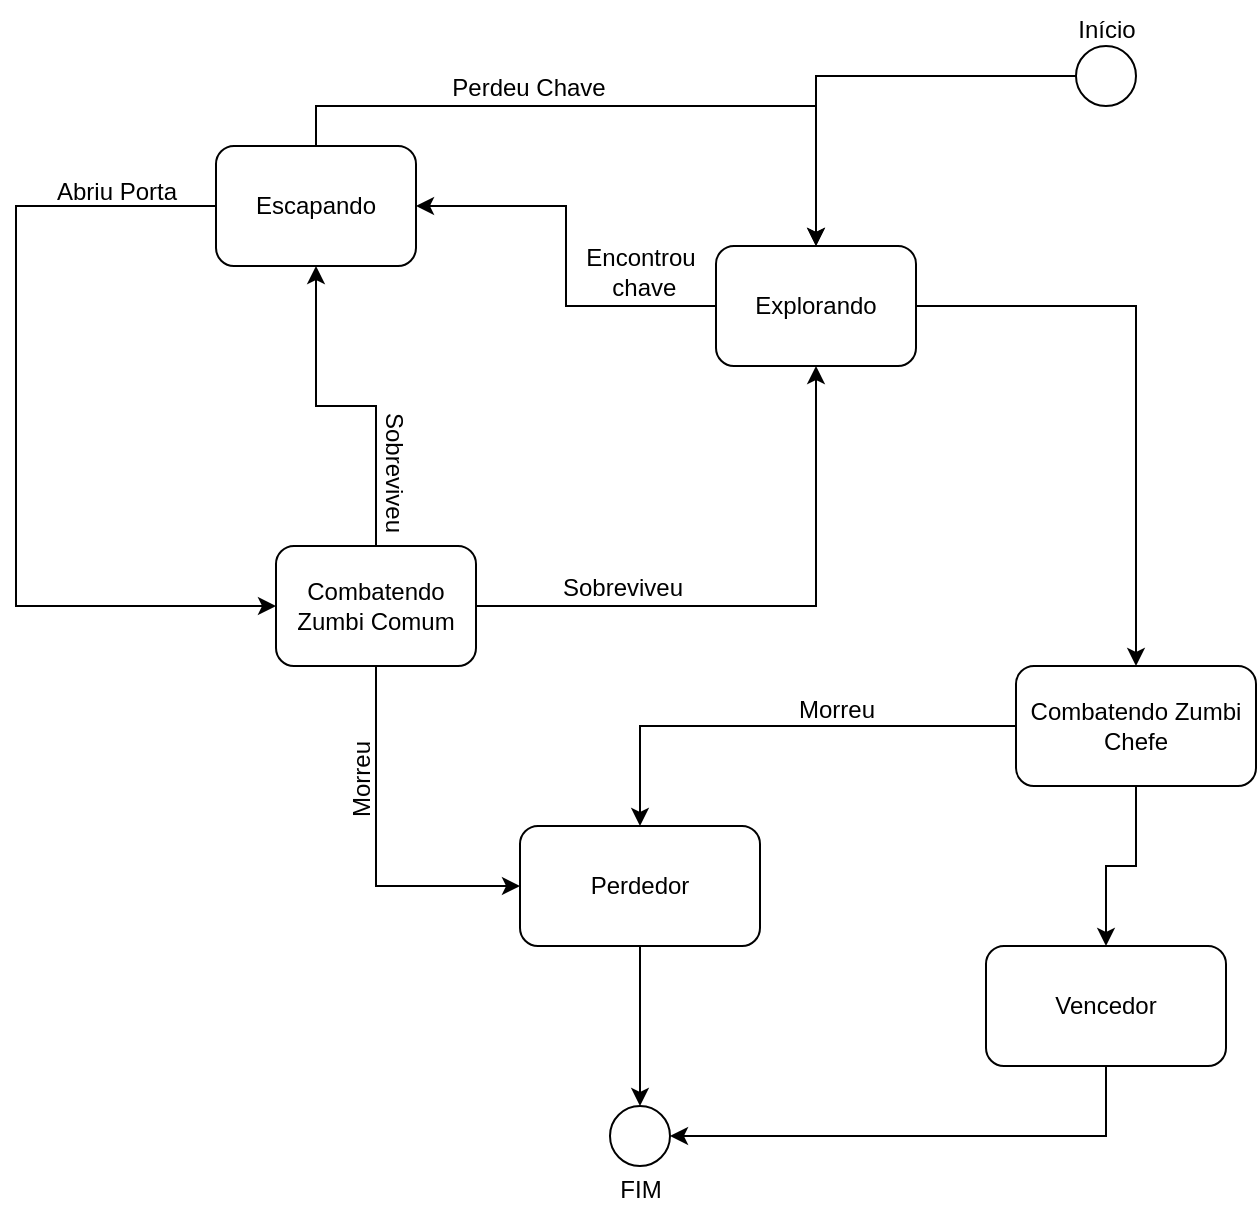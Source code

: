 <mxfile version="24.7.17">
  <diagram name="Página-1" id="bMI4jtAkT5dC3N_CAAhY">
    <mxGraphModel dx="1393" dy="796" grid="1" gridSize="10" guides="1" tooltips="1" connect="1" arrows="1" fold="1" page="1" pageScale="1" pageWidth="827" pageHeight="1169" math="0" shadow="0">
      <root>
        <mxCell id="0" />
        <mxCell id="1" parent="0" />
        <mxCell id="RYVE8uC6s4IPXntMMdWy-4" style="edgeStyle=orthogonalEdgeStyle;rounded=0;orthogonalLoop=1;jettySize=auto;html=1;entryX=0.5;entryY=0;entryDx=0;entryDy=0;" edge="1" parent="1" source="RYVE8uC6s4IPXntMMdWy-2" target="RYVE8uC6s4IPXntMMdWy-3">
          <mxGeometry relative="1" as="geometry" />
        </mxCell>
        <mxCell id="RYVE8uC6s4IPXntMMdWy-2" value="" style="ellipse;whiteSpace=wrap;html=1;aspect=fixed;" vertex="1" parent="1">
          <mxGeometry x="660" y="30" width="30" height="30" as="geometry" />
        </mxCell>
        <mxCell id="RYVE8uC6s4IPXntMMdWy-19" style="edgeStyle=orthogonalEdgeStyle;rounded=0;orthogonalLoop=1;jettySize=auto;html=1;entryX=1;entryY=0.5;entryDx=0;entryDy=0;" edge="1" parent="1" source="RYVE8uC6s4IPXntMMdWy-3" target="RYVE8uC6s4IPXntMMdWy-6">
          <mxGeometry relative="1" as="geometry" />
        </mxCell>
        <mxCell id="RYVE8uC6s4IPXntMMdWy-36" style="edgeStyle=orthogonalEdgeStyle;rounded=0;orthogonalLoop=1;jettySize=auto;html=1;entryX=0.5;entryY=0;entryDx=0;entryDy=0;" edge="1" parent="1" source="RYVE8uC6s4IPXntMMdWy-3" target="RYVE8uC6s4IPXntMMdWy-35">
          <mxGeometry relative="1" as="geometry" />
        </mxCell>
        <mxCell id="RYVE8uC6s4IPXntMMdWy-3" value="Explorando" style="rounded=1;whiteSpace=wrap;html=1;" vertex="1" parent="1">
          <mxGeometry x="480" y="130" width="100" height="60" as="geometry" />
        </mxCell>
        <mxCell id="RYVE8uC6s4IPXntMMdWy-5" value="Encontrou&lt;div&gt;&amp;nbsp;chave&lt;/div&gt;" style="text;html=1;align=center;verticalAlign=middle;resizable=0;points=[];autosize=1;strokeColor=none;fillColor=none;" vertex="1" parent="1">
          <mxGeometry x="402" y="123" width="80" height="40" as="geometry" />
        </mxCell>
        <mxCell id="RYVE8uC6s4IPXntMMdWy-28" style="edgeStyle=orthogonalEdgeStyle;rounded=0;orthogonalLoop=1;jettySize=auto;html=1;entryX=0;entryY=0.5;entryDx=0;entryDy=0;exitX=0;exitY=0.5;exitDx=0;exitDy=0;" edge="1" parent="1" source="RYVE8uC6s4IPXntMMdWy-6" target="RYVE8uC6s4IPXntMMdWy-11">
          <mxGeometry relative="1" as="geometry">
            <Array as="points">
              <mxPoint x="130" y="110" />
              <mxPoint x="130" y="310" />
            </Array>
          </mxGeometry>
        </mxCell>
        <mxCell id="RYVE8uC6s4IPXntMMdWy-54" style="edgeStyle=orthogonalEdgeStyle;rounded=0;orthogonalLoop=1;jettySize=auto;html=1;entryX=0.5;entryY=0;entryDx=0;entryDy=0;exitX=0.5;exitY=0;exitDx=0;exitDy=0;" edge="1" parent="1" source="RYVE8uC6s4IPXntMMdWy-6" target="RYVE8uC6s4IPXntMMdWy-3">
          <mxGeometry relative="1" as="geometry" />
        </mxCell>
        <mxCell id="RYVE8uC6s4IPXntMMdWy-6" value="Escapando" style="rounded=1;whiteSpace=wrap;html=1;" vertex="1" parent="1">
          <mxGeometry x="230" y="80" width="100" height="60" as="geometry" />
        </mxCell>
        <mxCell id="RYVE8uC6s4IPXntMMdWy-8" value="Início" style="text;html=1;align=center;verticalAlign=middle;resizable=0;points=[];autosize=1;strokeColor=none;fillColor=none;" vertex="1" parent="1">
          <mxGeometry x="650" y="7" width="50" height="30" as="geometry" />
        </mxCell>
        <mxCell id="RYVE8uC6s4IPXntMMdWy-26" style="edgeStyle=orthogonalEdgeStyle;rounded=0;orthogonalLoop=1;jettySize=auto;html=1;entryX=0.5;entryY=1;entryDx=0;entryDy=0;" edge="1" parent="1" source="RYVE8uC6s4IPXntMMdWy-11" target="RYVE8uC6s4IPXntMMdWy-6">
          <mxGeometry relative="1" as="geometry" />
        </mxCell>
        <mxCell id="RYVE8uC6s4IPXntMMdWy-33" style="edgeStyle=orthogonalEdgeStyle;rounded=0;orthogonalLoop=1;jettySize=auto;html=1;entryX=0.5;entryY=1;entryDx=0;entryDy=0;" edge="1" parent="1" source="RYVE8uC6s4IPXntMMdWy-11" target="RYVE8uC6s4IPXntMMdWy-3">
          <mxGeometry relative="1" as="geometry" />
        </mxCell>
        <mxCell id="RYVE8uC6s4IPXntMMdWy-51" style="edgeStyle=orthogonalEdgeStyle;rounded=0;orthogonalLoop=1;jettySize=auto;html=1;entryX=0;entryY=0.5;entryDx=0;entryDy=0;exitX=0.5;exitY=1;exitDx=0;exitDy=0;" edge="1" parent="1" source="RYVE8uC6s4IPXntMMdWy-11" target="RYVE8uC6s4IPXntMMdWy-44">
          <mxGeometry relative="1" as="geometry" />
        </mxCell>
        <mxCell id="RYVE8uC6s4IPXntMMdWy-11" value="Combatendo Zumbi Comum" style="rounded=1;whiteSpace=wrap;html=1;" vertex="1" parent="1">
          <mxGeometry x="260" y="280" width="100" height="60" as="geometry" />
        </mxCell>
        <mxCell id="RYVE8uC6s4IPXntMMdWy-14" value="" style="ellipse;whiteSpace=wrap;html=1;aspect=fixed;" vertex="1" parent="1">
          <mxGeometry x="427" y="560" width="30" height="30" as="geometry" />
        </mxCell>
        <mxCell id="RYVE8uC6s4IPXntMMdWy-15" value="FIM" style="text;html=1;align=center;verticalAlign=middle;resizable=0;points=[];autosize=1;strokeColor=none;fillColor=none;" vertex="1" parent="1">
          <mxGeometry x="422" y="587" width="40" height="30" as="geometry" />
        </mxCell>
        <mxCell id="RYVE8uC6s4IPXntMMdWy-18" value="Morreu" style="text;html=1;align=center;verticalAlign=middle;resizable=0;points=[];autosize=1;strokeColor=none;fillColor=none;rotation=-90;" vertex="1" parent="1">
          <mxGeometry x="273" y="382" width="60" height="30" as="geometry" />
        </mxCell>
        <mxCell id="RYVE8uC6s4IPXntMMdWy-25" value="Sobreviveu" style="text;html=1;align=center;verticalAlign=middle;resizable=0;points=[];autosize=1;strokeColor=none;fillColor=none;rotation=90;" vertex="1" parent="1">
          <mxGeometry x="279" y="228" width="80" height="30" as="geometry" />
        </mxCell>
        <mxCell id="RYVE8uC6s4IPXntMMdWy-32" value="Perdeu Chave" style="text;html=1;align=center;verticalAlign=middle;resizable=0;points=[];autosize=1;strokeColor=none;fillColor=none;" vertex="1" parent="1">
          <mxGeometry x="336" y="36" width="100" height="30" as="geometry" />
        </mxCell>
        <mxCell id="RYVE8uC6s4IPXntMMdWy-34" value="Sobreviveu" style="text;html=1;align=center;verticalAlign=middle;resizable=0;points=[];autosize=1;strokeColor=none;fillColor=none;" vertex="1" parent="1">
          <mxGeometry x="393" y="286" width="80" height="30" as="geometry" />
        </mxCell>
        <mxCell id="RYVE8uC6s4IPXntMMdWy-35" value="Combatendo Zumbi Chefe" style="rounded=1;whiteSpace=wrap;html=1;" vertex="1" parent="1">
          <mxGeometry x="630" y="340" width="120" height="60" as="geometry" />
        </mxCell>
        <mxCell id="RYVE8uC6s4IPXntMMdWy-56" style="edgeStyle=orthogonalEdgeStyle;rounded=0;orthogonalLoop=1;jettySize=auto;html=1;entryX=1;entryY=0.5;entryDx=0;entryDy=0;" edge="1" parent="1" source="RYVE8uC6s4IPXntMMdWy-43" target="RYVE8uC6s4IPXntMMdWy-14">
          <mxGeometry relative="1" as="geometry">
            <Array as="points">
              <mxPoint x="675" y="575" />
            </Array>
          </mxGeometry>
        </mxCell>
        <mxCell id="RYVE8uC6s4IPXntMMdWy-43" value="Vencedor" style="rounded=1;whiteSpace=wrap;html=1;" vertex="1" parent="1">
          <mxGeometry x="615" y="480" width="120" height="60" as="geometry" />
        </mxCell>
        <mxCell id="RYVE8uC6s4IPXntMMdWy-55" style="edgeStyle=orthogonalEdgeStyle;rounded=0;orthogonalLoop=1;jettySize=auto;html=1;entryX=0.5;entryY=0;entryDx=0;entryDy=0;" edge="1" parent="1" source="RYVE8uC6s4IPXntMMdWy-44" target="RYVE8uC6s4IPXntMMdWy-14">
          <mxGeometry relative="1" as="geometry" />
        </mxCell>
        <mxCell id="RYVE8uC6s4IPXntMMdWy-44" value="Perdedor" style="rounded=1;whiteSpace=wrap;html=1;" vertex="1" parent="1">
          <mxGeometry x="382" y="420" width="120" height="60" as="geometry" />
        </mxCell>
        <mxCell id="RYVE8uC6s4IPXntMMdWy-46" style="edgeStyle=orthogonalEdgeStyle;rounded=0;orthogonalLoop=1;jettySize=auto;html=1;entryX=0.5;entryY=0;entryDx=0;entryDy=0;" edge="1" parent="1" source="RYVE8uC6s4IPXntMMdWy-35" target="RYVE8uC6s4IPXntMMdWy-44">
          <mxGeometry relative="1" as="geometry" />
        </mxCell>
        <mxCell id="RYVE8uC6s4IPXntMMdWy-49" style="edgeStyle=orthogonalEdgeStyle;rounded=0;orthogonalLoop=1;jettySize=auto;html=1;entryX=0.5;entryY=0;entryDx=0;entryDy=0;" edge="1" parent="1" source="RYVE8uC6s4IPXntMMdWy-35" target="RYVE8uC6s4IPXntMMdWy-43">
          <mxGeometry relative="1" as="geometry" />
        </mxCell>
        <mxCell id="RYVE8uC6s4IPXntMMdWy-52" value="Morreu" style="text;html=1;align=center;verticalAlign=middle;resizable=0;points=[];autosize=1;strokeColor=none;fillColor=none;rotation=0;" vertex="1" parent="1">
          <mxGeometry x="510" y="347" width="60" height="30" as="geometry" />
        </mxCell>
        <mxCell id="RYVE8uC6s4IPXntMMdWy-57" value="Abriu Porta" style="text;html=1;align=center;verticalAlign=middle;resizable=0;points=[];autosize=1;strokeColor=none;fillColor=none;" vertex="1" parent="1">
          <mxGeometry x="140" y="88" width="80" height="30" as="geometry" />
        </mxCell>
      </root>
    </mxGraphModel>
  </diagram>
</mxfile>

